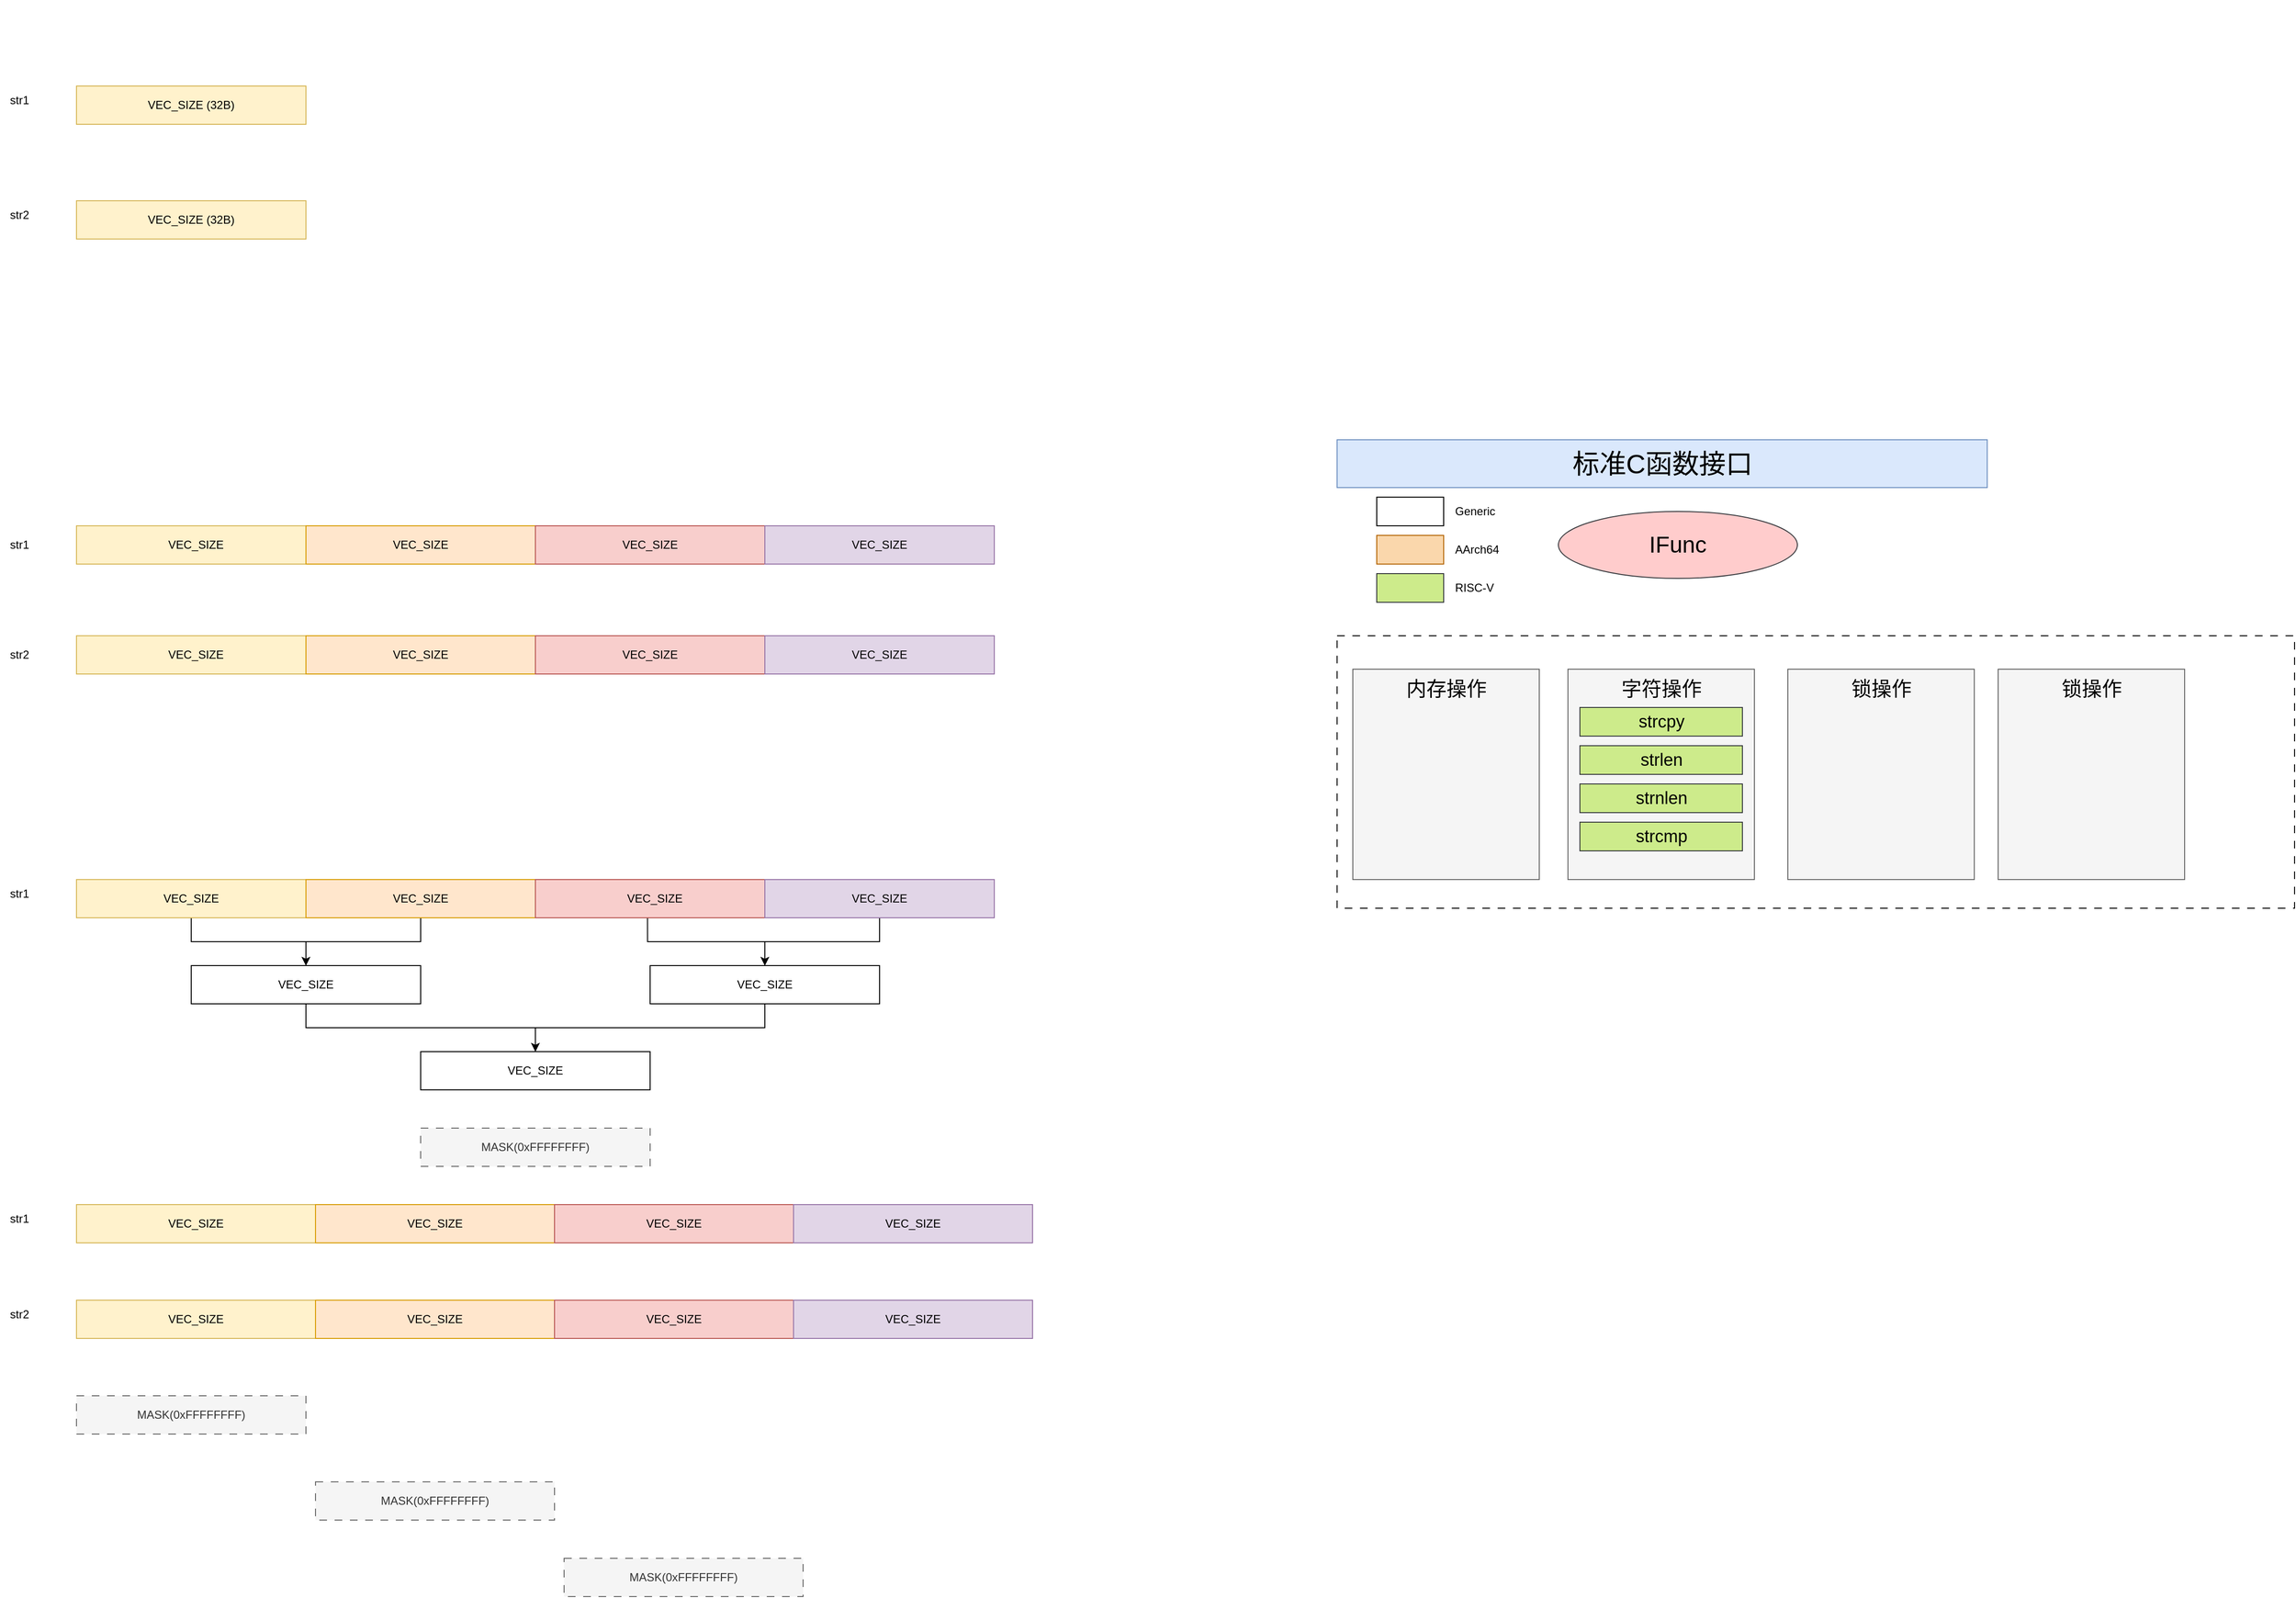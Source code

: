 <mxfile version="26.1.0">
  <diagram name="第 1 页" id="EBbChyvduwbu0Lc5XHVC">
    <mxGraphModel dx="1122" dy="4160" grid="1" gridSize="10" guides="1" tooltips="1" connect="1" arrows="1" fold="1" page="1" pageScale="1" pageWidth="4681" pageHeight="3300" math="0" shadow="0">
      <root>
        <mxCell id="0" />
        <mxCell id="1" parent="0" />
        <mxCell id="ZZNHhl0uA356yENOQyxB-1" value="VEC_SIZE" style="rounded=0;whiteSpace=wrap;html=1;fillColor=#fff2cc;strokeColor=#d6b656;" parent="1" vertex="1">
          <mxGeometry x="200" y="130" width="250" height="40" as="geometry" />
        </mxCell>
        <mxCell id="ZZNHhl0uA356yENOQyxB-2" value="VEC_SIZE" style="rounded=0;whiteSpace=wrap;html=1;fillColor=#ffe6cc;strokeColor=#d79b00;" parent="1" vertex="1">
          <mxGeometry x="440" y="130" width="240" height="40" as="geometry" />
        </mxCell>
        <mxCell id="ZZNHhl0uA356yENOQyxB-3" value="VEC_SIZE" style="rounded=0;whiteSpace=wrap;html=1;fillColor=#f8cecc;strokeColor=#b85450;" parent="1" vertex="1">
          <mxGeometry x="680" y="130" width="240" height="40" as="geometry" />
        </mxCell>
        <mxCell id="ZZNHhl0uA356yENOQyxB-4" value="VEC_SIZE" style="rounded=0;whiteSpace=wrap;html=1;fillColor=#e1d5e7;strokeColor=#9673a6;" parent="1" vertex="1">
          <mxGeometry x="920" y="130" width="240" height="40" as="geometry" />
        </mxCell>
        <mxCell id="ZZNHhl0uA356yENOQyxB-9" value="str1" style="text;html=1;align=center;verticalAlign=middle;resizable=0;points=[];autosize=1;strokeColor=none;fillColor=none;" parent="1" vertex="1">
          <mxGeometry x="120" y="135" width="40" height="30" as="geometry" />
        </mxCell>
        <mxCell id="ZZNHhl0uA356yENOQyxB-10" value="str2" style="text;html=1;align=center;verticalAlign=middle;resizable=0;points=[];autosize=1;strokeColor=none;fillColor=none;" parent="1" vertex="1">
          <mxGeometry x="120" y="250" width="40" height="30" as="geometry" />
        </mxCell>
        <mxCell id="ZZNHhl0uA356yENOQyxB-11" value="VEC_SIZE (32B)" style="rounded=0;whiteSpace=wrap;html=1;fillColor=#fff2cc;strokeColor=#d6b656;" parent="1" vertex="1">
          <mxGeometry x="200" y="-330" width="240" height="40" as="geometry" />
        </mxCell>
        <mxCell id="ZZNHhl0uA356yENOQyxB-12" value="VEC_SIZE (32B)" style="rounded=0;whiteSpace=wrap;html=1;fillColor=#fff2cc;strokeColor=#d6b656;" parent="1" vertex="1">
          <mxGeometry x="200" y="-210" width="240" height="40" as="geometry" />
        </mxCell>
        <mxCell id="ZZNHhl0uA356yENOQyxB-13" value="str1" style="text;html=1;align=center;verticalAlign=middle;resizable=0;points=[];autosize=1;strokeColor=none;fillColor=none;" parent="1" vertex="1">
          <mxGeometry x="120" y="-330" width="40" height="30" as="geometry" />
        </mxCell>
        <mxCell id="ZZNHhl0uA356yENOQyxB-14" value="str2" style="text;html=1;align=center;verticalAlign=middle;resizable=0;points=[];autosize=1;strokeColor=none;fillColor=none;" parent="1" vertex="1">
          <mxGeometry x="120" y="-210" width="40" height="30" as="geometry" />
        </mxCell>
        <mxCell id="ZZNHhl0uA356yENOQyxB-29" style="edgeStyle=orthogonalEdgeStyle;rounded=0;orthogonalLoop=1;jettySize=auto;html=1;entryX=0.5;entryY=0;entryDx=0;entryDy=0;" parent="1" source="ZZNHhl0uA356yENOQyxB-15" target="ZZNHhl0uA356yENOQyxB-25" edge="1">
          <mxGeometry relative="1" as="geometry" />
        </mxCell>
        <mxCell id="ZZNHhl0uA356yENOQyxB-15" value="VEC_SIZE" style="rounded=0;whiteSpace=wrap;html=1;fillColor=#fff2cc;strokeColor=#d6b656;" parent="1" vertex="1">
          <mxGeometry x="200" y="500" width="240" height="40" as="geometry" />
        </mxCell>
        <mxCell id="ZZNHhl0uA356yENOQyxB-30" style="edgeStyle=orthogonalEdgeStyle;rounded=0;orthogonalLoop=1;jettySize=auto;html=1;entryX=0.5;entryY=0;entryDx=0;entryDy=0;exitX=0.5;exitY=1;exitDx=0;exitDy=0;" parent="1" source="ZZNHhl0uA356yENOQyxB-16" target="ZZNHhl0uA356yENOQyxB-25" edge="1">
          <mxGeometry relative="1" as="geometry">
            <mxPoint x="560" y="550" as="sourcePoint" />
          </mxGeometry>
        </mxCell>
        <mxCell id="ZZNHhl0uA356yENOQyxB-16" value="VEC_SIZE" style="rounded=0;whiteSpace=wrap;html=1;fillColor=#ffe6cc;strokeColor=#d79b00;" parent="1" vertex="1">
          <mxGeometry x="440" y="500" width="240" height="40" as="geometry" />
        </mxCell>
        <mxCell id="ZZNHhl0uA356yENOQyxB-32" style="edgeStyle=orthogonalEdgeStyle;rounded=0;orthogonalLoop=1;jettySize=auto;html=1;entryX=0.5;entryY=0;entryDx=0;entryDy=0;exitX=0.469;exitY=0.958;exitDx=0;exitDy=0;exitPerimeter=0;" parent="1" source="ZZNHhl0uA356yENOQyxB-17" target="ZZNHhl0uA356yENOQyxB-26" edge="1">
          <mxGeometry relative="1" as="geometry" />
        </mxCell>
        <mxCell id="ZZNHhl0uA356yENOQyxB-17" value="VEC_SIZE" style="rounded=0;whiteSpace=wrap;html=1;fillColor=#f8cecc;strokeColor=#b85450;" parent="1" vertex="1">
          <mxGeometry x="680" y="500" width="250" height="40" as="geometry" />
        </mxCell>
        <mxCell id="ZZNHhl0uA356yENOQyxB-31" style="edgeStyle=orthogonalEdgeStyle;rounded=0;orthogonalLoop=1;jettySize=auto;html=1;entryX=0.5;entryY=0;entryDx=0;entryDy=0;" parent="1" source="ZZNHhl0uA356yENOQyxB-18" target="ZZNHhl0uA356yENOQyxB-26" edge="1">
          <mxGeometry relative="1" as="geometry" />
        </mxCell>
        <mxCell id="ZZNHhl0uA356yENOQyxB-18" value="VEC_SIZE" style="rounded=0;whiteSpace=wrap;html=1;fillColor=#e1d5e7;strokeColor=#9673a6;" parent="1" vertex="1">
          <mxGeometry x="920" y="500" width="240" height="40" as="geometry" />
        </mxCell>
        <mxCell id="ZZNHhl0uA356yENOQyxB-23" value="str1" style="text;html=1;align=center;verticalAlign=middle;resizable=0;points=[];autosize=1;strokeColor=none;fillColor=none;" parent="1" vertex="1">
          <mxGeometry x="120" y="500" width="40" height="30" as="geometry" />
        </mxCell>
        <mxCell id="ZZNHhl0uA356yENOQyxB-33" style="edgeStyle=orthogonalEdgeStyle;rounded=0;orthogonalLoop=1;jettySize=auto;html=1;entryX=0.5;entryY=0;entryDx=0;entryDy=0;exitX=0.5;exitY=1;exitDx=0;exitDy=0;" parent="1" source="ZZNHhl0uA356yENOQyxB-25" target="ZZNHhl0uA356yENOQyxB-27" edge="1">
          <mxGeometry relative="1" as="geometry" />
        </mxCell>
        <mxCell id="ZZNHhl0uA356yENOQyxB-25" value="VEC_SIZE" style="rounded=0;whiteSpace=wrap;html=1;" parent="1" vertex="1">
          <mxGeometry x="320" y="590" width="240" height="40" as="geometry" />
        </mxCell>
        <mxCell id="ZZNHhl0uA356yENOQyxB-34" style="edgeStyle=orthogonalEdgeStyle;rounded=0;orthogonalLoop=1;jettySize=auto;html=1;entryX=0.5;entryY=0;entryDx=0;entryDy=0;exitX=0.5;exitY=1;exitDx=0;exitDy=0;" parent="1" source="ZZNHhl0uA356yENOQyxB-26" target="ZZNHhl0uA356yENOQyxB-27" edge="1">
          <mxGeometry relative="1" as="geometry" />
        </mxCell>
        <mxCell id="ZZNHhl0uA356yENOQyxB-26" value="VEC_SIZE" style="rounded=0;whiteSpace=wrap;html=1;" parent="1" vertex="1">
          <mxGeometry x="800" y="590" width="240" height="40" as="geometry" />
        </mxCell>
        <mxCell id="ZZNHhl0uA356yENOQyxB-27" value="VEC_SIZE" style="rounded=0;whiteSpace=wrap;html=1;" parent="1" vertex="1">
          <mxGeometry x="560" y="680" width="240" height="40" as="geometry" />
        </mxCell>
        <mxCell id="ZZNHhl0uA356yENOQyxB-28" value="MASK(0xFFFFFFFF)" style="rounded=0;whiteSpace=wrap;html=1;dashed=1;dashPattern=8 8;fillColor=#f5f5f5;fontColor=#333333;strokeColor=#666666;" parent="1" vertex="1">
          <mxGeometry x="560" y="760" width="240" height="40" as="geometry" />
        </mxCell>
        <mxCell id="ZZNHhl0uA356yENOQyxB-45" value="" style="group" parent="1" vertex="1" connectable="0">
          <mxGeometry x="120" y="840" width="1080" height="40" as="geometry" />
        </mxCell>
        <mxCell id="ZZNHhl0uA356yENOQyxB-40" value="VEC_SIZE" style="rounded=0;whiteSpace=wrap;html=1;fillColor=#fff2cc;strokeColor=#d6b656;" parent="ZZNHhl0uA356yENOQyxB-45" vertex="1">
          <mxGeometry x="80" width="250" height="40" as="geometry" />
        </mxCell>
        <mxCell id="ZZNHhl0uA356yENOQyxB-41" value="VEC_SIZE" style="rounded=0;whiteSpace=wrap;html=1;fillColor=#ffe6cc;strokeColor=#d79b00;" parent="ZZNHhl0uA356yENOQyxB-45" vertex="1">
          <mxGeometry x="330" width="250" height="40" as="geometry" />
        </mxCell>
        <mxCell id="ZZNHhl0uA356yENOQyxB-42" value="VEC_SIZE" style="rounded=0;whiteSpace=wrap;html=1;fillColor=#f8cecc;strokeColor=#b85450;" parent="ZZNHhl0uA356yENOQyxB-45" vertex="1">
          <mxGeometry x="580" width="250" height="40" as="geometry" />
        </mxCell>
        <mxCell id="ZZNHhl0uA356yENOQyxB-43" value="VEC_SIZE" style="rounded=0;whiteSpace=wrap;html=1;fillColor=#e1d5e7;strokeColor=#9673a6;" parent="ZZNHhl0uA356yENOQyxB-45" vertex="1">
          <mxGeometry x="830" width="250" height="40" as="geometry" />
        </mxCell>
        <mxCell id="ZZNHhl0uA356yENOQyxB-44" value="str1" style="text;html=1;align=center;verticalAlign=middle;resizable=0;points=[];autosize=1;strokeColor=none;fillColor=none;" parent="ZZNHhl0uA356yENOQyxB-45" vertex="1">
          <mxGeometry width="40" height="30" as="geometry" />
        </mxCell>
        <mxCell id="ZZNHhl0uA356yENOQyxB-46" value="" style="group" parent="1" vertex="1" connectable="0">
          <mxGeometry x="120" y="940" width="1080" height="40" as="geometry" />
        </mxCell>
        <mxCell id="ZZNHhl0uA356yENOQyxB-19" value="VEC_SIZE" style="rounded=0;whiteSpace=wrap;html=1;fillColor=#fff2cc;strokeColor=#d6b656;" parent="ZZNHhl0uA356yENOQyxB-46" vertex="1">
          <mxGeometry x="80" width="250" height="40" as="geometry" />
        </mxCell>
        <mxCell id="ZZNHhl0uA356yENOQyxB-20" value="VEC_SIZE" style="rounded=0;whiteSpace=wrap;html=1;fillColor=#ffe6cc;strokeColor=#d79b00;" parent="ZZNHhl0uA356yENOQyxB-46" vertex="1">
          <mxGeometry x="330" width="250" height="40" as="geometry" />
        </mxCell>
        <mxCell id="ZZNHhl0uA356yENOQyxB-21" value="VEC_SIZE" style="rounded=0;whiteSpace=wrap;html=1;fillColor=#f8cecc;strokeColor=#b85450;" parent="ZZNHhl0uA356yENOQyxB-46" vertex="1">
          <mxGeometry x="580" width="250" height="40" as="geometry" />
        </mxCell>
        <mxCell id="ZZNHhl0uA356yENOQyxB-22" value="VEC_SIZE" style="rounded=0;whiteSpace=wrap;html=1;fillColor=#e1d5e7;strokeColor=#9673a6;" parent="ZZNHhl0uA356yENOQyxB-46" vertex="1">
          <mxGeometry x="830" width="250" height="40" as="geometry" />
        </mxCell>
        <mxCell id="ZZNHhl0uA356yENOQyxB-24" value="str2" style="text;html=1;align=center;verticalAlign=middle;resizable=0;points=[];autosize=1;strokeColor=none;fillColor=none;" parent="ZZNHhl0uA356yENOQyxB-46" vertex="1">
          <mxGeometry width="40" height="30" as="geometry" />
        </mxCell>
        <mxCell id="ZZNHhl0uA356yENOQyxB-47" value="MASK(0xFFFFFFFF)" style="rounded=0;whiteSpace=wrap;html=1;dashed=1;dashPattern=8 8;fillColor=#f5f5f5;fontColor=#333333;strokeColor=#666666;" parent="1" vertex="1">
          <mxGeometry x="200" y="1040" width="240" height="40" as="geometry" />
        </mxCell>
        <mxCell id="ZZNHhl0uA356yENOQyxB-50" value="MASK(0xFFFFFFFF)" style="rounded=0;whiteSpace=wrap;html=1;dashed=1;dashPattern=8 8;fillColor=#f5f5f5;fontColor=#333333;strokeColor=#666666;" parent="1" vertex="1">
          <mxGeometry x="450" y="1130" width="250" height="40" as="geometry" />
        </mxCell>
        <mxCell id="ZZNHhl0uA356yENOQyxB-52" value="MASK(0xFFFFFFFF)" style="rounded=0;whiteSpace=wrap;html=1;dashed=1;dashPattern=8 8;fillColor=#f5f5f5;fontColor=#333333;strokeColor=#666666;" parent="1" vertex="1">
          <mxGeometry x="710" y="1210" width="250" height="40" as="geometry" />
        </mxCell>
        <mxCell id="ZZNHhl0uA356yENOQyxB-54" value="VEC_SIZE" style="rounded=0;whiteSpace=wrap;html=1;fillColor=#fff2cc;strokeColor=#d6b656;" parent="1" vertex="1">
          <mxGeometry x="200" y="245" width="250" height="40" as="geometry" />
        </mxCell>
        <mxCell id="ZZNHhl0uA356yENOQyxB-55" value="VEC_SIZE" style="rounded=0;whiteSpace=wrap;html=1;fillColor=#ffe6cc;strokeColor=#d79b00;" parent="1" vertex="1">
          <mxGeometry x="440" y="245" width="240" height="40" as="geometry" />
        </mxCell>
        <mxCell id="ZZNHhl0uA356yENOQyxB-56" value="VEC_SIZE" style="rounded=0;whiteSpace=wrap;html=1;fillColor=#f8cecc;strokeColor=#b85450;" parent="1" vertex="1">
          <mxGeometry x="680" y="245" width="240" height="40" as="geometry" />
        </mxCell>
        <mxCell id="ZZNHhl0uA356yENOQyxB-57" value="VEC_SIZE" style="rounded=0;whiteSpace=wrap;html=1;fillColor=#e1d5e7;strokeColor=#9673a6;" parent="1" vertex="1">
          <mxGeometry x="920" y="245" width="240" height="40" as="geometry" />
        </mxCell>
        <mxCell id="C3YKkwXlwQN1ZLRuggpo-1" value="&lt;font style=&quot;font-size: 28px;&quot;&gt;标准C函数接口&lt;/font&gt;" style="rounded=0;whiteSpace=wrap;html=1;fillColor=#dae8fc;strokeColor=#6c8ebf;fontFamily=Helvetica;" vertex="1" parent="1">
          <mxGeometry x="1518.55" y="40" width="680" height="50" as="geometry" />
        </mxCell>
        <mxCell id="C3YKkwXlwQN1ZLRuggpo-3" value="" style="shape=image;verticalLabelPosition=bottom;labelBackgroundColor=default;verticalAlign=top;aspect=fixed;imageAspect=0;image=https://user-images.githubusercontent.com/1736354/82533405-c5c93c00-9b75-11ea-8c71-f37f557febee.png;" vertex="1" parent="1">
          <mxGeometry x="1510" y="-420" width="697.11" height="430" as="geometry" />
        </mxCell>
        <mxCell id="C3YKkwXlwQN1ZLRuggpo-4" value="" style="rounded=0;whiteSpace=wrap;html=1;" vertex="1" parent="1">
          <mxGeometry x="1560" y="100" width="70" height="30" as="geometry" />
        </mxCell>
        <mxCell id="C3YKkwXlwQN1ZLRuggpo-6" value="" style="rounded=0;whiteSpace=wrap;html=1;fillColor=#fad7ac;strokeColor=#b46504;" vertex="1" parent="1">
          <mxGeometry x="1560" y="140" width="70" height="30" as="geometry" />
        </mxCell>
        <mxCell id="C3YKkwXlwQN1ZLRuggpo-7" value="" style="rounded=0;whiteSpace=wrap;html=1;fillColor=#cdeb8b;strokeColor=#36393d;" vertex="1" parent="1">
          <mxGeometry x="1560" y="180" width="70" height="30" as="geometry" />
        </mxCell>
        <mxCell id="C3YKkwXlwQN1ZLRuggpo-9" value="Generic" style="text;html=1;align=left;verticalAlign=middle;resizable=0;points=[];autosize=1;strokeColor=none;fillColor=none;" vertex="1" parent="1">
          <mxGeometry x="1640" y="100" width="70" height="30" as="geometry" />
        </mxCell>
        <mxCell id="C3YKkwXlwQN1ZLRuggpo-10" value="AArch64" style="text;html=1;align=left;verticalAlign=middle;resizable=0;points=[];autosize=1;strokeColor=none;fillColor=none;" vertex="1" parent="1">
          <mxGeometry x="1640" y="140" width="70" height="30" as="geometry" />
        </mxCell>
        <mxCell id="C3YKkwXlwQN1ZLRuggpo-11" value="RISC-V" style="text;html=1;align=left;verticalAlign=middle;resizable=0;points=[];autosize=1;strokeColor=none;fillColor=none;" vertex="1" parent="1">
          <mxGeometry x="1640" y="180" width="60" height="30" as="geometry" />
        </mxCell>
        <mxCell id="C3YKkwXlwQN1ZLRuggpo-12" value="&lt;font style=&quot;font-size: 24px;&quot;&gt;IFunc&lt;/font&gt;" style="ellipse;whiteSpace=wrap;html=1;fillColor=#ffcccc;strokeColor=#36393d;" vertex="1" parent="1">
          <mxGeometry x="1750" y="115" width="250" height="70" as="geometry" />
        </mxCell>
        <mxCell id="C3YKkwXlwQN1ZLRuggpo-13" value="" style="rounded=0;whiteSpace=wrap;html=1;dashed=1;dashPattern=8 8;" vertex="1" parent="1">
          <mxGeometry x="1518.55" y="245" width="1001.45" height="285" as="geometry" />
        </mxCell>
        <mxCell id="C3YKkwXlwQN1ZLRuggpo-18" value="" style="group" vertex="1" connectable="0" parent="1">
          <mxGeometry x="1535" y="280" width="195" height="220" as="geometry" />
        </mxCell>
        <mxCell id="C3YKkwXlwQN1ZLRuggpo-14" value="&lt;p&gt;&lt;br&gt;&lt;/p&gt;" style="rounded=0;whiteSpace=wrap;html=1;align=left;fillColor=#f5f5f5;strokeColor=#666666;fontColor=#333333;" vertex="1" parent="C3YKkwXlwQN1ZLRuggpo-18">
          <mxGeometry width="195" height="220" as="geometry" />
        </mxCell>
        <mxCell id="C3YKkwXlwQN1ZLRuggpo-17" value="&lt;font style=&quot;font-size: 21px;&quot;&gt;内存操作&lt;/font&gt;" style="text;html=1;align=center;verticalAlign=middle;whiteSpace=wrap;rounded=0;" vertex="1" parent="C3YKkwXlwQN1ZLRuggpo-18">
          <mxGeometry x="42.5" width="110" height="40" as="geometry" />
        </mxCell>
        <mxCell id="C3YKkwXlwQN1ZLRuggpo-19" value="" style="group" vertex="1" connectable="0" parent="1">
          <mxGeometry x="1760" y="280" width="195" height="220" as="geometry" />
        </mxCell>
        <mxCell id="C3YKkwXlwQN1ZLRuggpo-20" value="&lt;p&gt;&lt;br&gt;&lt;/p&gt;" style="rounded=0;whiteSpace=wrap;html=1;align=left;fillColor=#f5f5f5;strokeColor=#666666;fontColor=#333333;" vertex="1" parent="C3YKkwXlwQN1ZLRuggpo-19">
          <mxGeometry width="195" height="220" as="geometry" />
        </mxCell>
        <mxCell id="C3YKkwXlwQN1ZLRuggpo-21" value="&lt;font style=&quot;font-size: 21px;&quot;&gt;字符操作&lt;/font&gt;" style="text;html=1;align=center;verticalAlign=middle;whiteSpace=wrap;rounded=0;" vertex="1" parent="C3YKkwXlwQN1ZLRuggpo-19">
          <mxGeometry x="42.5" width="110" height="40" as="geometry" />
        </mxCell>
        <mxCell id="C3YKkwXlwQN1ZLRuggpo-28" value="&lt;font style=&quot;font-size: 18px;&quot;&gt;strcpy&lt;/font&gt;" style="rounded=0;whiteSpace=wrap;html=1;fillColor=#cdeb8b;strokeColor=#36393d;" vertex="1" parent="C3YKkwXlwQN1ZLRuggpo-19">
          <mxGeometry x="12.5" y="40" width="170" height="30" as="geometry" />
        </mxCell>
        <mxCell id="C3YKkwXlwQN1ZLRuggpo-33" value="&lt;font style=&quot;font-size: 18px;&quot;&gt;strlen&lt;/font&gt;" style="rounded=0;whiteSpace=wrap;html=1;fillColor=#cdeb8b;strokeColor=#36393d;" vertex="1" parent="C3YKkwXlwQN1ZLRuggpo-19">
          <mxGeometry x="12.5" y="80" width="170" height="30" as="geometry" />
        </mxCell>
        <mxCell id="C3YKkwXlwQN1ZLRuggpo-34" value="&lt;font style=&quot;font-size: 18px;&quot;&gt;strnlen&lt;/font&gt;" style="rounded=0;whiteSpace=wrap;html=1;fillColor=#cdeb8b;strokeColor=#36393d;" vertex="1" parent="C3YKkwXlwQN1ZLRuggpo-19">
          <mxGeometry x="12.5" y="120" width="170" height="30" as="geometry" />
        </mxCell>
        <mxCell id="C3YKkwXlwQN1ZLRuggpo-35" value="&lt;font style=&quot;font-size: 18px;&quot;&gt;strcmp&lt;/font&gt;" style="rounded=0;whiteSpace=wrap;html=1;fillColor=#cdeb8b;strokeColor=#36393d;" vertex="1" parent="C3YKkwXlwQN1ZLRuggpo-19">
          <mxGeometry x="12.5" y="160" width="170" height="30" as="geometry" />
        </mxCell>
        <mxCell id="C3YKkwXlwQN1ZLRuggpo-22" value="" style="group" vertex="1" connectable="0" parent="1">
          <mxGeometry x="1990" y="280" width="195" height="220" as="geometry" />
        </mxCell>
        <mxCell id="C3YKkwXlwQN1ZLRuggpo-23" value="&lt;p&gt;&lt;br&gt;&lt;/p&gt;" style="rounded=0;whiteSpace=wrap;html=1;align=left;fillColor=#f5f5f5;strokeColor=#666666;fontColor=#333333;" vertex="1" parent="C3YKkwXlwQN1ZLRuggpo-22">
          <mxGeometry width="195" height="220" as="geometry" />
        </mxCell>
        <mxCell id="C3YKkwXlwQN1ZLRuggpo-24" value="&lt;font style=&quot;font-size: 21px;&quot;&gt;锁操作&lt;/font&gt;" style="text;html=1;align=center;verticalAlign=middle;whiteSpace=wrap;rounded=0;" vertex="1" parent="C3YKkwXlwQN1ZLRuggpo-22">
          <mxGeometry x="42.5" width="110" height="40" as="geometry" />
        </mxCell>
        <mxCell id="C3YKkwXlwQN1ZLRuggpo-25" value="" style="group" vertex="1" connectable="0" parent="1">
          <mxGeometry x="2210" y="280" width="195" height="220" as="geometry" />
        </mxCell>
        <mxCell id="C3YKkwXlwQN1ZLRuggpo-26" value="&lt;p&gt;&lt;br&gt;&lt;/p&gt;" style="rounded=0;whiteSpace=wrap;html=1;align=left;fillColor=#f5f5f5;strokeColor=#666666;fontColor=#333333;" vertex="1" parent="C3YKkwXlwQN1ZLRuggpo-25">
          <mxGeometry width="195" height="220" as="geometry" />
        </mxCell>
        <mxCell id="C3YKkwXlwQN1ZLRuggpo-27" value="&lt;font style=&quot;font-size: 21px;&quot;&gt;锁操作&lt;/font&gt;" style="text;html=1;align=center;verticalAlign=middle;whiteSpace=wrap;rounded=0;" vertex="1" parent="C3YKkwXlwQN1ZLRuggpo-25">
          <mxGeometry x="42.5" width="110" height="40" as="geometry" />
        </mxCell>
      </root>
    </mxGraphModel>
  </diagram>
</mxfile>
